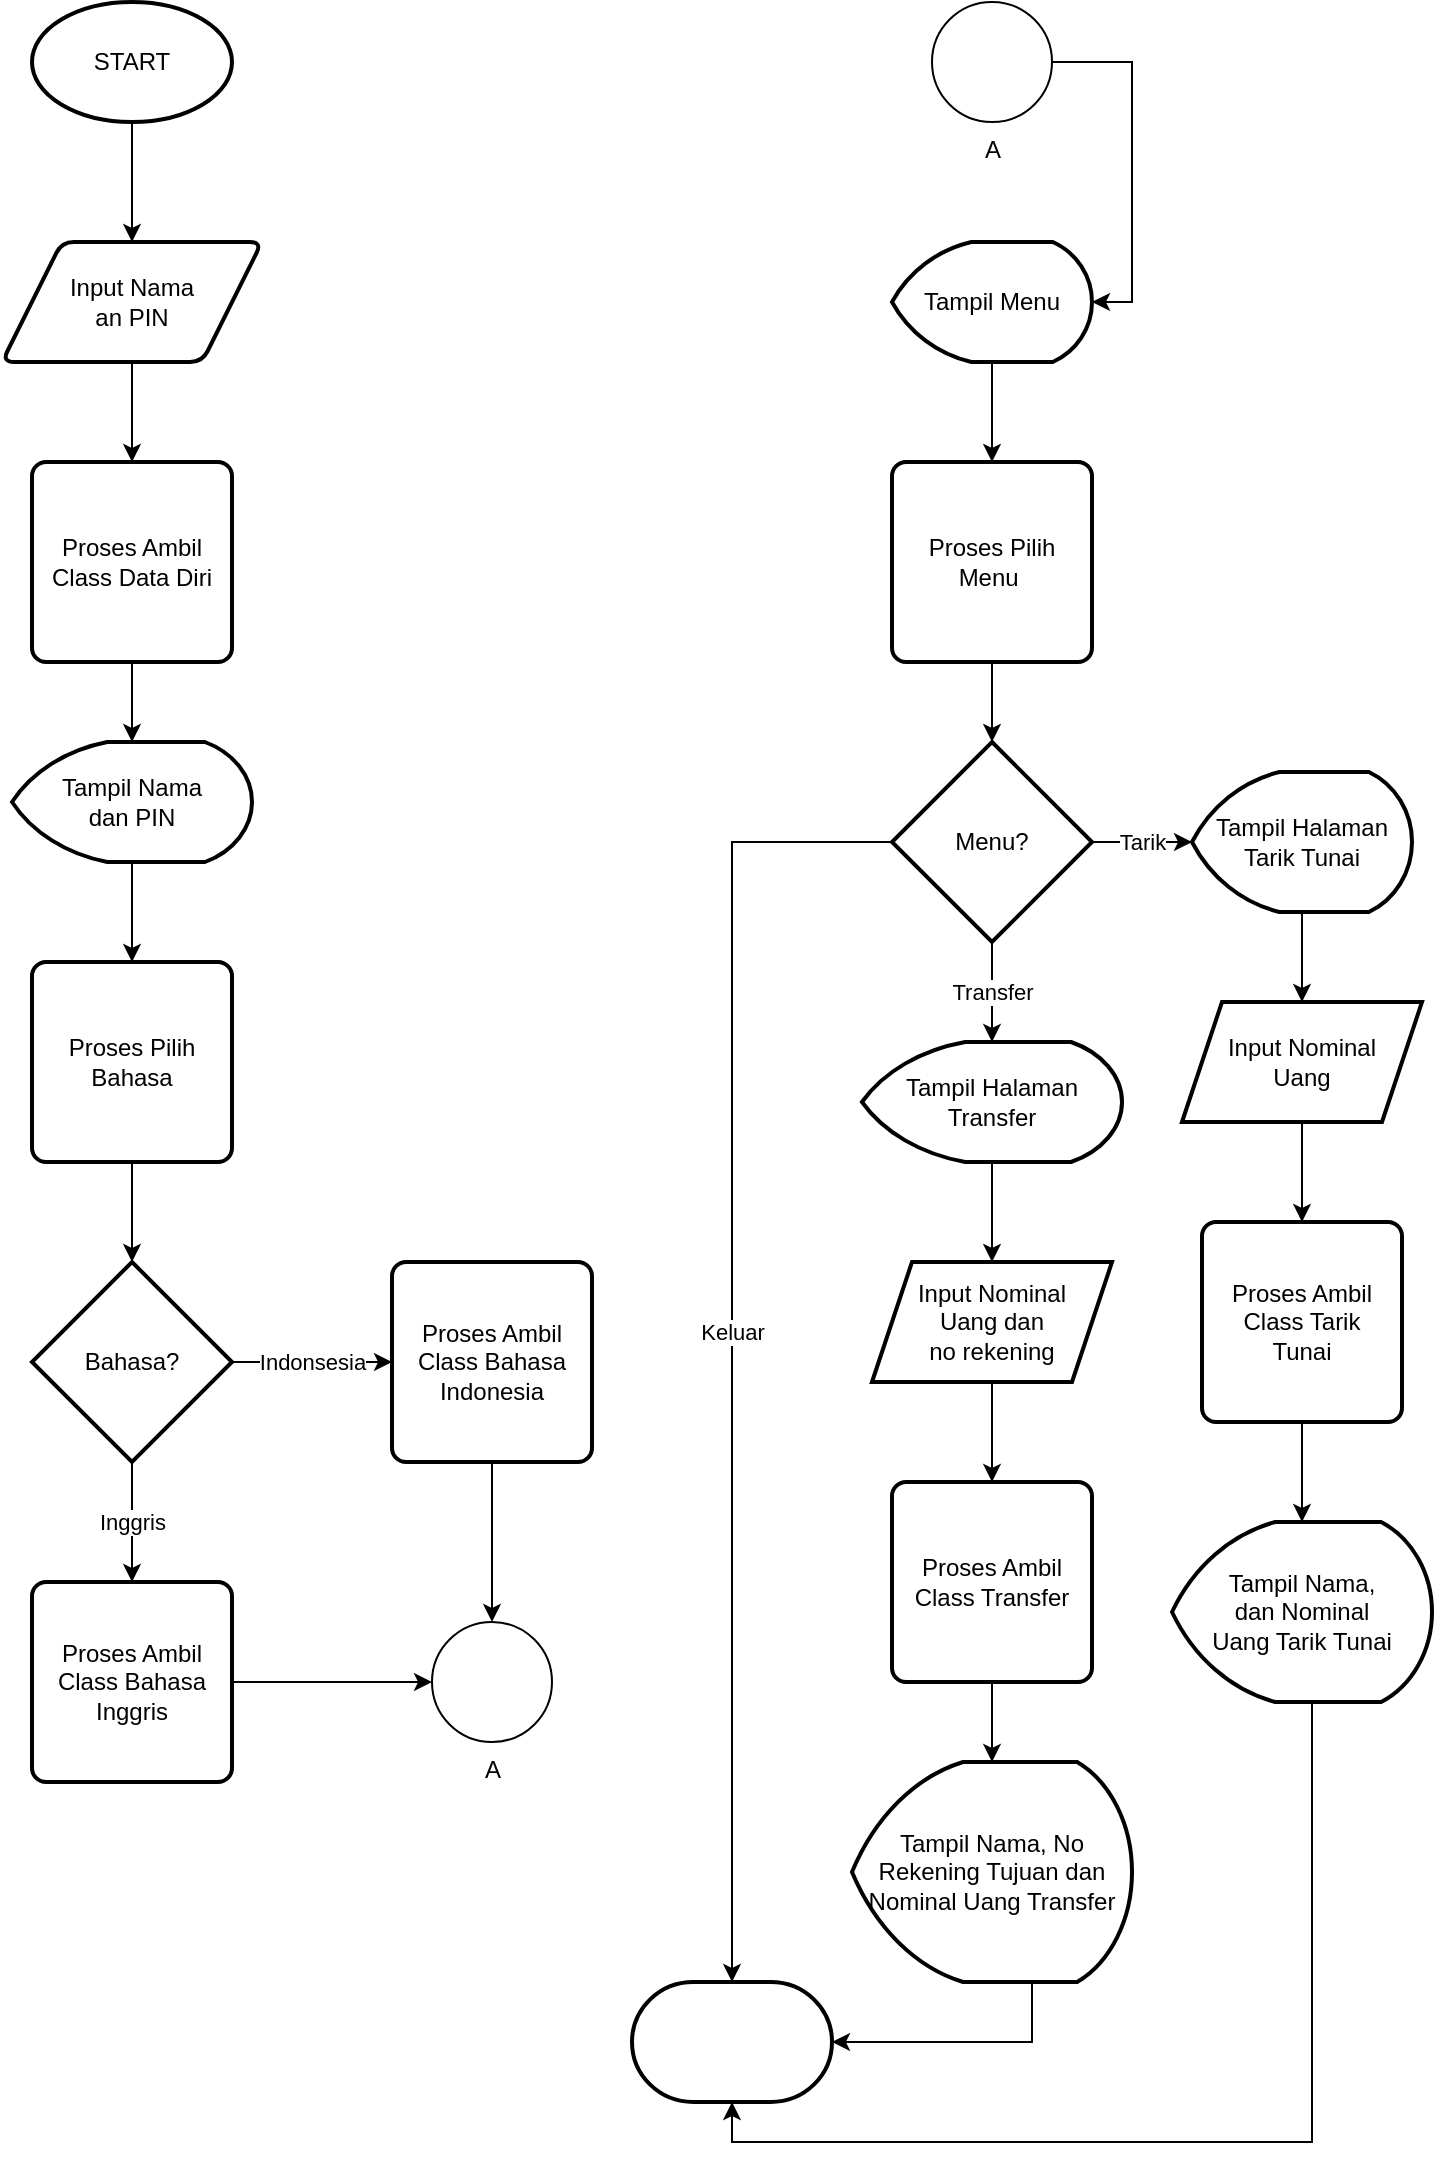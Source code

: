 <mxfile version="13.6.6" type="device"><diagram id="NvJq3Y-1yflWintvGqPu" name="Page-1"><mxGraphModel dx="2556" dy="1176" grid="1" gridSize="10" guides="1" tooltips="1" connect="1" arrows="1" fold="1" page="1" pageScale="1" pageWidth="827" pageHeight="1169" math="0" shadow="0"><root><mxCell id="0"/><mxCell id="1" parent="0"/><mxCell id="4GogexSQKh0V18_XTKIf-4" value="" style="edgeStyle=orthogonalEdgeStyle;rounded=0;orthogonalLoop=1;jettySize=auto;html=1;" edge="1" parent="1" source="4GogexSQKh0V18_XTKIf-1" target="4GogexSQKh0V18_XTKIf-2"><mxGeometry relative="1" as="geometry"/></mxCell><mxCell id="4GogexSQKh0V18_XTKIf-1" value="START" style="strokeWidth=2;html=1;shape=mxgraph.flowchart.start_1;whiteSpace=wrap;" vertex="1" parent="1"><mxGeometry x="100" y="60" width="100" height="60" as="geometry"/></mxCell><mxCell id="4GogexSQKh0V18_XTKIf-9" value="" style="edgeStyle=orthogonalEdgeStyle;rounded=0;orthogonalLoop=1;jettySize=auto;html=1;" edge="1" parent="1" source="4GogexSQKh0V18_XTKIf-2" target="4GogexSQKh0V18_XTKIf-8"><mxGeometry relative="1" as="geometry"/></mxCell><mxCell id="4GogexSQKh0V18_XTKIf-2" value="Input Nama&lt;br&gt;an PIN" style="shape=parallelogram;html=1;strokeWidth=2;perimeter=parallelogramPerimeter;whiteSpace=wrap;rounded=1;arcSize=12;size=0.23;" vertex="1" parent="1"><mxGeometry x="85" y="180" width="130" height="60" as="geometry"/></mxCell><mxCell id="4GogexSQKh0V18_XTKIf-12" value="" style="edgeStyle=orthogonalEdgeStyle;rounded=0;orthogonalLoop=1;jettySize=auto;html=1;" edge="1" parent="1" source="4GogexSQKh0V18_XTKIf-7" target="4GogexSQKh0V18_XTKIf-11"><mxGeometry relative="1" as="geometry"/></mxCell><mxCell id="4GogexSQKh0V18_XTKIf-7" value="Tampil Nama&lt;br&gt;dan PIN" style="strokeWidth=2;html=1;shape=mxgraph.flowchart.display;whiteSpace=wrap;" vertex="1" parent="1"><mxGeometry x="90" y="430" width="120" height="60" as="geometry"/></mxCell><mxCell id="4GogexSQKh0V18_XTKIf-10" value="" style="edgeStyle=orthogonalEdgeStyle;rounded=0;orthogonalLoop=1;jettySize=auto;html=1;" edge="1" parent="1" source="4GogexSQKh0V18_XTKIf-8" target="4GogexSQKh0V18_XTKIf-7"><mxGeometry relative="1" as="geometry"/></mxCell><mxCell id="4GogexSQKh0V18_XTKIf-8" value="Proses Ambil&lt;br&gt;Class Data Diri" style="rounded=1;whiteSpace=wrap;html=1;absoluteArcSize=1;arcSize=14;strokeWidth=2;" vertex="1" parent="1"><mxGeometry x="100" y="290" width="100" height="100" as="geometry"/></mxCell><mxCell id="4GogexSQKh0V18_XTKIf-14" value="" style="edgeStyle=orthogonalEdgeStyle;rounded=0;orthogonalLoop=1;jettySize=auto;html=1;" edge="1" parent="1" source="4GogexSQKh0V18_XTKIf-11" target="4GogexSQKh0V18_XTKIf-13"><mxGeometry relative="1" as="geometry"/></mxCell><mxCell id="4GogexSQKh0V18_XTKIf-11" value="Proses Pilih Bahasa" style="rounded=1;whiteSpace=wrap;html=1;absoluteArcSize=1;arcSize=14;strokeWidth=2;" vertex="1" parent="1"><mxGeometry x="100" y="540" width="100" height="100" as="geometry"/></mxCell><mxCell id="4GogexSQKh0V18_XTKIf-17" value="Indonsesia" style="edgeStyle=orthogonalEdgeStyle;rounded=0;orthogonalLoop=1;jettySize=auto;html=1;" edge="1" parent="1" source="4GogexSQKh0V18_XTKIf-13" target="4GogexSQKh0V18_XTKIf-15"><mxGeometry relative="1" as="geometry"/></mxCell><mxCell id="4GogexSQKh0V18_XTKIf-18" value="Inggris" style="edgeStyle=orthogonalEdgeStyle;rounded=0;orthogonalLoop=1;jettySize=auto;html=1;" edge="1" parent="1" source="4GogexSQKh0V18_XTKIf-13" target="4GogexSQKh0V18_XTKIf-16"><mxGeometry relative="1" as="geometry"/></mxCell><mxCell id="4GogexSQKh0V18_XTKIf-13" value="Bahasa?" style="strokeWidth=2;html=1;shape=mxgraph.flowchart.decision;whiteSpace=wrap;" vertex="1" parent="1"><mxGeometry x="100" y="690" width="100" height="100" as="geometry"/></mxCell><mxCell id="4GogexSQKh0V18_XTKIf-22" value="" style="edgeStyle=orthogonalEdgeStyle;rounded=0;orthogonalLoop=1;jettySize=auto;html=1;" edge="1" parent="1" source="4GogexSQKh0V18_XTKIf-15" target="4GogexSQKh0V18_XTKIf-20"><mxGeometry relative="1" as="geometry"/></mxCell><mxCell id="4GogexSQKh0V18_XTKIf-15" value="Proses Ambil Class Bahasa Indonesia" style="rounded=1;whiteSpace=wrap;html=1;absoluteArcSize=1;arcSize=14;strokeWidth=2;" vertex="1" parent="1"><mxGeometry x="280" y="690" width="100" height="100" as="geometry"/></mxCell><mxCell id="4GogexSQKh0V18_XTKIf-21" value="" style="edgeStyle=orthogonalEdgeStyle;rounded=0;orthogonalLoop=1;jettySize=auto;html=1;" edge="1" parent="1" source="4GogexSQKh0V18_XTKIf-16" target="4GogexSQKh0V18_XTKIf-20"><mxGeometry relative="1" as="geometry"/></mxCell><mxCell id="4GogexSQKh0V18_XTKIf-16" value="&lt;span&gt;Proses Ambil Class Bahasa Inggris&lt;/span&gt;" style="rounded=1;whiteSpace=wrap;html=1;absoluteArcSize=1;arcSize=14;strokeWidth=2;" vertex="1" parent="1"><mxGeometry x="100" y="850" width="100" height="100" as="geometry"/></mxCell><mxCell id="4GogexSQKh0V18_XTKIf-20" value="A" style="verticalLabelPosition=bottom;verticalAlign=top;html=1;shape=mxgraph.flowchart.on-page_reference;" vertex="1" parent="1"><mxGeometry x="300" y="870" width="60" height="60" as="geometry"/></mxCell><mxCell id="4GogexSQKh0V18_XTKIf-45" style="edgeStyle=orthogonalEdgeStyle;rounded=0;orthogonalLoop=1;jettySize=auto;html=1;entryX=1;entryY=0.5;entryDx=0;entryDy=0;entryPerimeter=0;" edge="1" parent="1" source="4GogexSQKh0V18_XTKIf-23" target="4GogexSQKh0V18_XTKIf-24"><mxGeometry relative="1" as="geometry"><Array as="points"><mxPoint x="650" y="90"/><mxPoint x="650" y="210"/></Array></mxGeometry></mxCell><mxCell id="4GogexSQKh0V18_XTKIf-23" value="A" style="verticalLabelPosition=bottom;verticalAlign=top;html=1;shape=mxgraph.flowchart.on-page_reference;" vertex="1" parent="1"><mxGeometry x="550" y="60" width="60" height="60" as="geometry"/></mxCell><mxCell id="4GogexSQKh0V18_XTKIf-27" value="" style="edgeStyle=orthogonalEdgeStyle;rounded=0;orthogonalLoop=1;jettySize=auto;html=1;" edge="1" parent="1" source="4GogexSQKh0V18_XTKIf-24" target="4GogexSQKh0V18_XTKIf-26"><mxGeometry relative="1" as="geometry"/></mxCell><mxCell id="4GogexSQKh0V18_XTKIf-24" value="Tampil Menu" style="strokeWidth=2;html=1;shape=mxgraph.flowchart.display;whiteSpace=wrap;" vertex="1" parent="1"><mxGeometry x="530" y="180" width="100" height="60" as="geometry"/></mxCell><mxCell id="4GogexSQKh0V18_XTKIf-29" value="" style="edgeStyle=orthogonalEdgeStyle;rounded=0;orthogonalLoop=1;jettySize=auto;html=1;" edge="1" parent="1" source="4GogexSQKh0V18_XTKIf-26" target="4GogexSQKh0V18_XTKIf-28"><mxGeometry relative="1" as="geometry"/></mxCell><mxCell id="4GogexSQKh0V18_XTKIf-26" value="Proses Pilih Menu&amp;nbsp;" style="rounded=1;whiteSpace=wrap;html=1;absoluteArcSize=1;arcSize=14;strokeWidth=2;" vertex="1" parent="1"><mxGeometry x="530" y="290" width="100" height="100" as="geometry"/></mxCell><mxCell id="4GogexSQKh0V18_XTKIf-32" value="Tarik" style="edgeStyle=orthogonalEdgeStyle;rounded=0;orthogonalLoop=1;jettySize=auto;html=1;" edge="1" parent="1" source="4GogexSQKh0V18_XTKIf-28" target="4GogexSQKh0V18_XTKIf-30"><mxGeometry relative="1" as="geometry"/></mxCell><mxCell id="4GogexSQKh0V18_XTKIf-33" value="Transfer" style="edgeStyle=orthogonalEdgeStyle;rounded=0;orthogonalLoop=1;jettySize=auto;html=1;" edge="1" parent="1" source="4GogexSQKh0V18_XTKIf-28" target="4GogexSQKh0V18_XTKIf-31"><mxGeometry relative="1" as="geometry"/></mxCell><mxCell id="4GogexSQKh0V18_XTKIf-47" value="Keluar" style="edgeStyle=orthogonalEdgeStyle;rounded=0;orthogonalLoop=1;jettySize=auto;html=1;" edge="1" parent="1" source="4GogexSQKh0V18_XTKIf-28" target="4GogexSQKh0V18_XTKIf-46"><mxGeometry relative="1" as="geometry"/></mxCell><mxCell id="4GogexSQKh0V18_XTKIf-28" value="Menu?" style="strokeWidth=2;html=1;shape=mxgraph.flowchart.decision;whiteSpace=wrap;" vertex="1" parent="1"><mxGeometry x="530" y="430" width="100" height="100" as="geometry"/></mxCell><mxCell id="4GogexSQKh0V18_XTKIf-39" value="" style="edgeStyle=orthogonalEdgeStyle;rounded=0;orthogonalLoop=1;jettySize=auto;html=1;" edge="1" parent="1" source="4GogexSQKh0V18_XTKIf-30" target="4GogexSQKh0V18_XTKIf-38"><mxGeometry relative="1" as="geometry"/></mxCell><mxCell id="4GogexSQKh0V18_XTKIf-30" value="Tampil Halaman Tarik Tunai" style="strokeWidth=2;html=1;shape=mxgraph.flowchart.display;whiteSpace=wrap;" vertex="1" parent="1"><mxGeometry x="680" y="445" width="110" height="70" as="geometry"/></mxCell><mxCell id="4GogexSQKh0V18_XTKIf-37" value="" style="edgeStyle=orthogonalEdgeStyle;rounded=0;orthogonalLoop=1;jettySize=auto;html=1;" edge="1" parent="1" source="4GogexSQKh0V18_XTKIf-31" target="4GogexSQKh0V18_XTKIf-36"><mxGeometry relative="1" as="geometry"/></mxCell><mxCell id="4GogexSQKh0V18_XTKIf-31" value="Tampil Halaman Transfer" style="strokeWidth=2;html=1;shape=mxgraph.flowchart.display;whiteSpace=wrap;" vertex="1" parent="1"><mxGeometry x="515" y="580" width="130" height="60" as="geometry"/></mxCell><mxCell id="4GogexSQKh0V18_XTKIf-41" value="" style="edgeStyle=orthogonalEdgeStyle;rounded=0;orthogonalLoop=1;jettySize=auto;html=1;" edge="1" parent="1" source="4GogexSQKh0V18_XTKIf-36" target="4GogexSQKh0V18_XTKIf-40"><mxGeometry relative="1" as="geometry"/></mxCell><mxCell id="4GogexSQKh0V18_XTKIf-36" value="Input Nominal&lt;br&gt;Uang dan&lt;br&gt;no rekening" style="shape=parallelogram;perimeter=parallelogramPerimeter;whiteSpace=wrap;html=1;fixedSize=1;strokeWidth=2;" vertex="1" parent="1"><mxGeometry x="520" y="690" width="120" height="60" as="geometry"/></mxCell><mxCell id="4GogexSQKh0V18_XTKIf-43" value="" style="edgeStyle=orthogonalEdgeStyle;rounded=0;orthogonalLoop=1;jettySize=auto;html=1;" edge="1" parent="1" source="4GogexSQKh0V18_XTKIf-38" target="4GogexSQKh0V18_XTKIf-42"><mxGeometry relative="1" as="geometry"/></mxCell><mxCell id="4GogexSQKh0V18_XTKIf-38" value="Input Nominal&lt;br&gt;Uang" style="shape=parallelogram;perimeter=parallelogramPerimeter;whiteSpace=wrap;html=1;fixedSize=1;strokeWidth=2;" vertex="1" parent="1"><mxGeometry x="675" y="560" width="120" height="60" as="geometry"/></mxCell><mxCell id="4GogexSQKh0V18_XTKIf-48" value="" style="edgeStyle=orthogonalEdgeStyle;rounded=0;orthogonalLoop=1;jettySize=auto;html=1;" edge="1" parent="1" source="4GogexSQKh0V18_XTKIf-40" target="4GogexSQKh0V18_XTKIf-44"><mxGeometry relative="1" as="geometry"/></mxCell><mxCell id="4GogexSQKh0V18_XTKIf-40" value="Proses Ambil Class Transfer" style="rounded=1;whiteSpace=wrap;html=1;absoluteArcSize=1;arcSize=14;strokeWidth=2;" vertex="1" parent="1"><mxGeometry x="530" y="800" width="100" height="100" as="geometry"/></mxCell><mxCell id="4GogexSQKh0V18_XTKIf-52" value="" style="edgeStyle=orthogonalEdgeStyle;rounded=0;orthogonalLoop=1;jettySize=auto;html=1;" edge="1" parent="1" source="4GogexSQKh0V18_XTKIf-42" target="4GogexSQKh0V18_XTKIf-49"><mxGeometry relative="1" as="geometry"/></mxCell><mxCell id="4GogexSQKh0V18_XTKIf-42" value="Proses Ambil Class Tarik&lt;br&gt;Tunai" style="rounded=1;whiteSpace=wrap;html=1;absoluteArcSize=1;arcSize=14;strokeWidth=2;" vertex="1" parent="1"><mxGeometry x="685" y="670" width="100" height="100" as="geometry"/></mxCell><mxCell id="4GogexSQKh0V18_XTKIf-53" style="edgeStyle=orthogonalEdgeStyle;rounded=0;orthogonalLoop=1;jettySize=auto;html=1;entryX=1;entryY=0.5;entryDx=0;entryDy=0;entryPerimeter=0;" edge="1" parent="1" source="4GogexSQKh0V18_XTKIf-44" target="4GogexSQKh0V18_XTKIf-46"><mxGeometry relative="1" as="geometry"><Array as="points"><mxPoint x="600" y="1080"/></Array></mxGeometry></mxCell><mxCell id="4GogexSQKh0V18_XTKIf-44" value="Tampil Nama, No Rekening Tujuan dan Nominal Uang Transfer" style="strokeWidth=2;html=1;shape=mxgraph.flowchart.display;whiteSpace=wrap;" vertex="1" parent="1"><mxGeometry x="510" y="940" width="140" height="110" as="geometry"/></mxCell><mxCell id="4GogexSQKh0V18_XTKIf-46" value="" style="strokeWidth=2;html=1;shape=mxgraph.flowchart.terminator;whiteSpace=wrap;" vertex="1" parent="1"><mxGeometry x="400" y="1050" width="100" height="60" as="geometry"/></mxCell><mxCell id="4GogexSQKh0V18_XTKIf-54" style="edgeStyle=orthogonalEdgeStyle;rounded=0;orthogonalLoop=1;jettySize=auto;html=1;entryX=0.5;entryY=1;entryDx=0;entryDy=0;entryPerimeter=0;" edge="1" parent="1" source="4GogexSQKh0V18_XTKIf-49" target="4GogexSQKh0V18_XTKIf-46"><mxGeometry relative="1" as="geometry"><Array as="points"><mxPoint x="740" y="1130"/><mxPoint x="450" y="1130"/></Array></mxGeometry></mxCell><mxCell id="4GogexSQKh0V18_XTKIf-49" value="&lt;span&gt;Tampil Nama, &lt;br&gt;dan Nominal &lt;br&gt;Uang Tarik Tunai&lt;/span&gt;" style="strokeWidth=2;html=1;shape=mxgraph.flowchart.display;whiteSpace=wrap;" vertex="1" parent="1"><mxGeometry x="670" y="820" width="130" height="90" as="geometry"/></mxCell></root></mxGraphModel></diagram></mxfile>